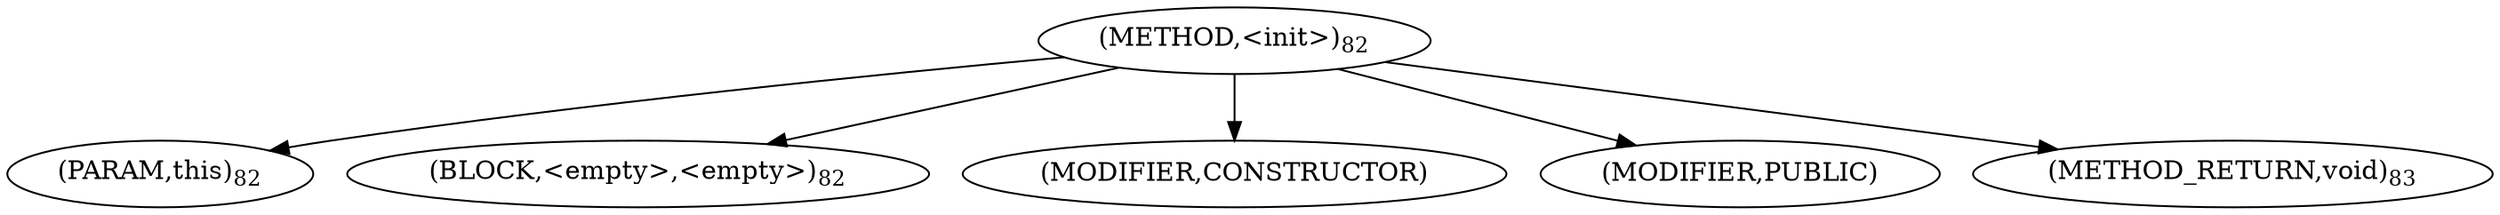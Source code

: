 digraph "&lt;init&gt;" {  
"83" [label = <(METHOD,&lt;init&gt;)<SUB>82</SUB>> ]
"84" [label = <(PARAM,this)<SUB>82</SUB>> ]
"85" [label = <(BLOCK,&lt;empty&gt;,&lt;empty&gt;)<SUB>82</SUB>> ]
"86" [label = <(MODIFIER,CONSTRUCTOR)> ]
"87" [label = <(MODIFIER,PUBLIC)> ]
"88" [label = <(METHOD_RETURN,void)<SUB>83</SUB>> ]
  "83" -> "84" 
  "83" -> "85" 
  "83" -> "86" 
  "83" -> "87" 
  "83" -> "88" 
}
